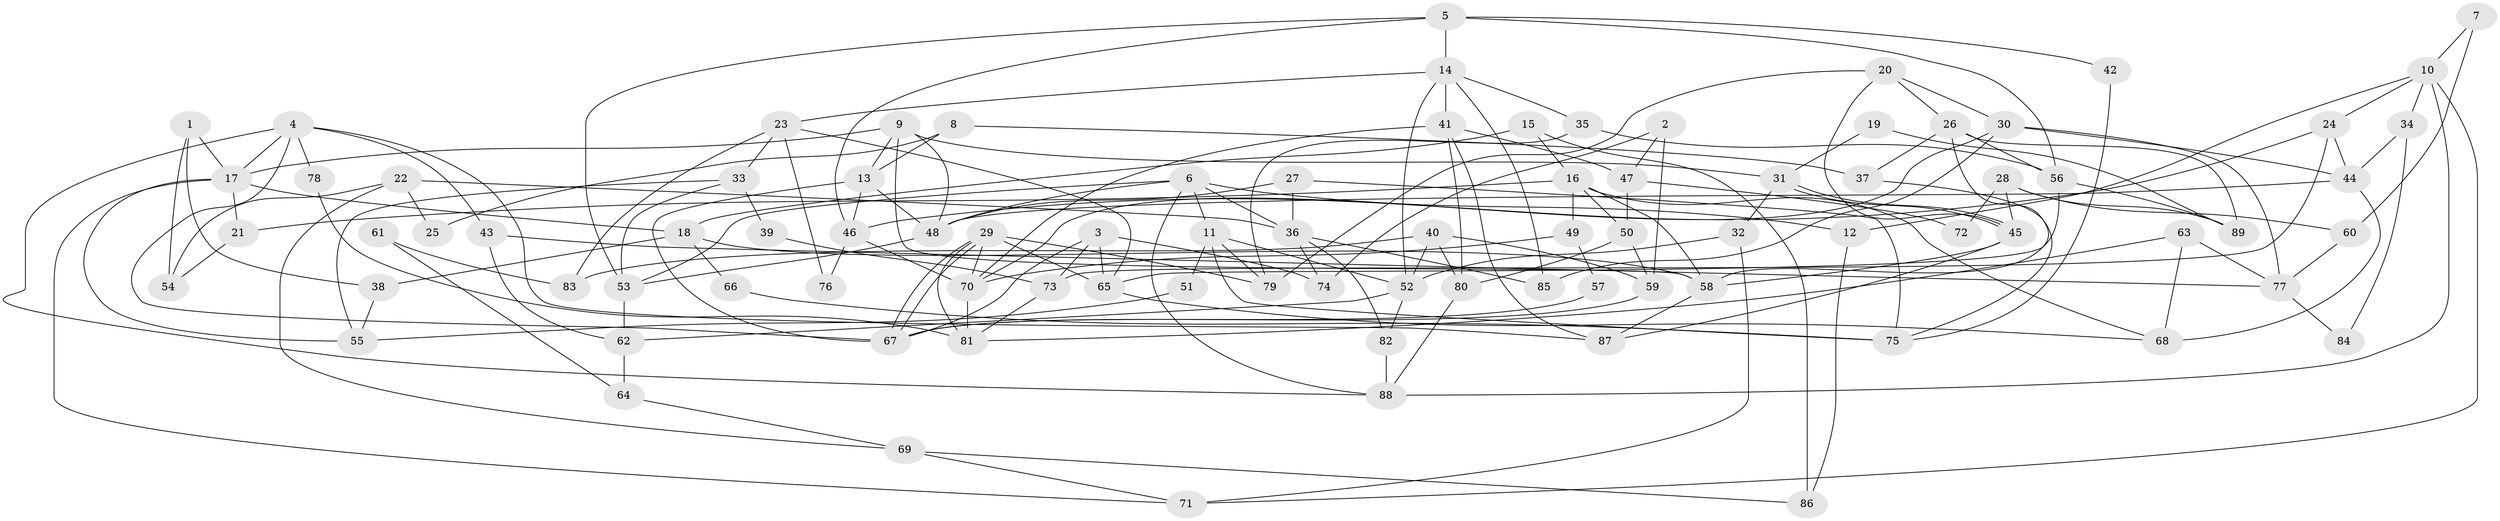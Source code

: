 // coarse degree distribution, {4: 0.2, 3: 0.2857142857142857, 2: 0.11428571428571428, 6: 0.02857142857142857, 7: 0.08571428571428572, 10: 0.02857142857142857, 9: 0.05714285714285714, 5: 0.11428571428571428, 12: 0.02857142857142857, 13: 0.02857142857142857, 8: 0.02857142857142857}
// Generated by graph-tools (version 1.1) at 2025/54/03/04/25 21:54:20]
// undirected, 89 vertices, 178 edges
graph export_dot {
graph [start="1"]
  node [color=gray90,style=filled];
  1;
  2;
  3;
  4;
  5;
  6;
  7;
  8;
  9;
  10;
  11;
  12;
  13;
  14;
  15;
  16;
  17;
  18;
  19;
  20;
  21;
  22;
  23;
  24;
  25;
  26;
  27;
  28;
  29;
  30;
  31;
  32;
  33;
  34;
  35;
  36;
  37;
  38;
  39;
  40;
  41;
  42;
  43;
  44;
  45;
  46;
  47;
  48;
  49;
  50;
  51;
  52;
  53;
  54;
  55;
  56;
  57;
  58;
  59;
  60;
  61;
  62;
  63;
  64;
  65;
  66;
  67;
  68;
  69;
  70;
  71;
  72;
  73;
  74;
  75;
  76;
  77;
  78;
  79;
  80;
  81;
  82;
  83;
  84;
  85;
  86;
  87;
  88;
  89;
  1 -- 54;
  1 -- 17;
  1 -- 38;
  2 -- 47;
  2 -- 59;
  2 -- 74;
  3 -- 65;
  3 -- 67;
  3 -- 73;
  3 -- 74;
  4 -- 67;
  4 -- 88;
  4 -- 17;
  4 -- 43;
  4 -- 78;
  4 -- 87;
  5 -- 56;
  5 -- 53;
  5 -- 14;
  5 -- 42;
  5 -- 46;
  6 -- 88;
  6 -- 11;
  6 -- 12;
  6 -- 36;
  6 -- 48;
  6 -- 53;
  7 -- 60;
  7 -- 10;
  8 -- 37;
  8 -- 13;
  8 -- 25;
  9 -- 48;
  9 -- 17;
  9 -- 13;
  9 -- 31;
  9 -- 58;
  10 -- 88;
  10 -- 24;
  10 -- 12;
  10 -- 34;
  10 -- 71;
  11 -- 79;
  11 -- 52;
  11 -- 51;
  11 -- 75;
  12 -- 86;
  13 -- 46;
  13 -- 48;
  13 -- 67;
  14 -- 41;
  14 -- 23;
  14 -- 35;
  14 -- 52;
  14 -- 85;
  15 -- 18;
  15 -- 16;
  15 -- 86;
  16 -- 68;
  16 -- 58;
  16 -- 21;
  16 -- 49;
  16 -- 50;
  17 -- 18;
  17 -- 21;
  17 -- 55;
  17 -- 71;
  18 -- 38;
  18 -- 58;
  18 -- 66;
  19 -- 31;
  19 -- 89;
  20 -- 30;
  20 -- 45;
  20 -- 26;
  20 -- 79;
  21 -- 54;
  22 -- 36;
  22 -- 69;
  22 -- 25;
  22 -- 54;
  23 -- 65;
  23 -- 33;
  23 -- 76;
  23 -- 83;
  24 -- 44;
  24 -- 46;
  24 -- 73;
  26 -- 58;
  26 -- 37;
  26 -- 56;
  26 -- 89;
  27 -- 48;
  27 -- 36;
  27 -- 75;
  28 -- 45;
  28 -- 89;
  28 -- 60;
  28 -- 72;
  29 -- 67;
  29 -- 67;
  29 -- 81;
  29 -- 65;
  29 -- 70;
  29 -- 79;
  30 -- 77;
  30 -- 85;
  30 -- 44;
  30 -- 70;
  31 -- 45;
  31 -- 45;
  31 -- 32;
  32 -- 71;
  32 -- 52;
  33 -- 53;
  33 -- 39;
  33 -- 55;
  34 -- 44;
  34 -- 84;
  35 -- 79;
  35 -- 56;
  36 -- 74;
  36 -- 82;
  36 -- 85;
  37 -- 75;
  38 -- 55;
  39 -- 73;
  40 -- 52;
  40 -- 59;
  40 -- 80;
  40 -- 83;
  41 -- 87;
  41 -- 70;
  41 -- 47;
  41 -- 80;
  42 -- 75;
  43 -- 62;
  43 -- 77;
  44 -- 48;
  44 -- 68;
  45 -- 87;
  45 -- 58;
  46 -- 70;
  46 -- 76;
  47 -- 50;
  47 -- 72;
  48 -- 53;
  49 -- 70;
  49 -- 57;
  50 -- 80;
  50 -- 59;
  51 -- 55;
  52 -- 62;
  52 -- 82;
  53 -- 62;
  56 -- 65;
  56 -- 89;
  57 -- 67;
  58 -- 87;
  59 -- 67;
  60 -- 77;
  61 -- 64;
  61 -- 83;
  62 -- 64;
  63 -- 81;
  63 -- 68;
  63 -- 77;
  64 -- 69;
  65 -- 68;
  66 -- 75;
  69 -- 71;
  69 -- 86;
  70 -- 81;
  73 -- 81;
  77 -- 84;
  78 -- 81;
  80 -- 88;
  82 -- 88;
}
